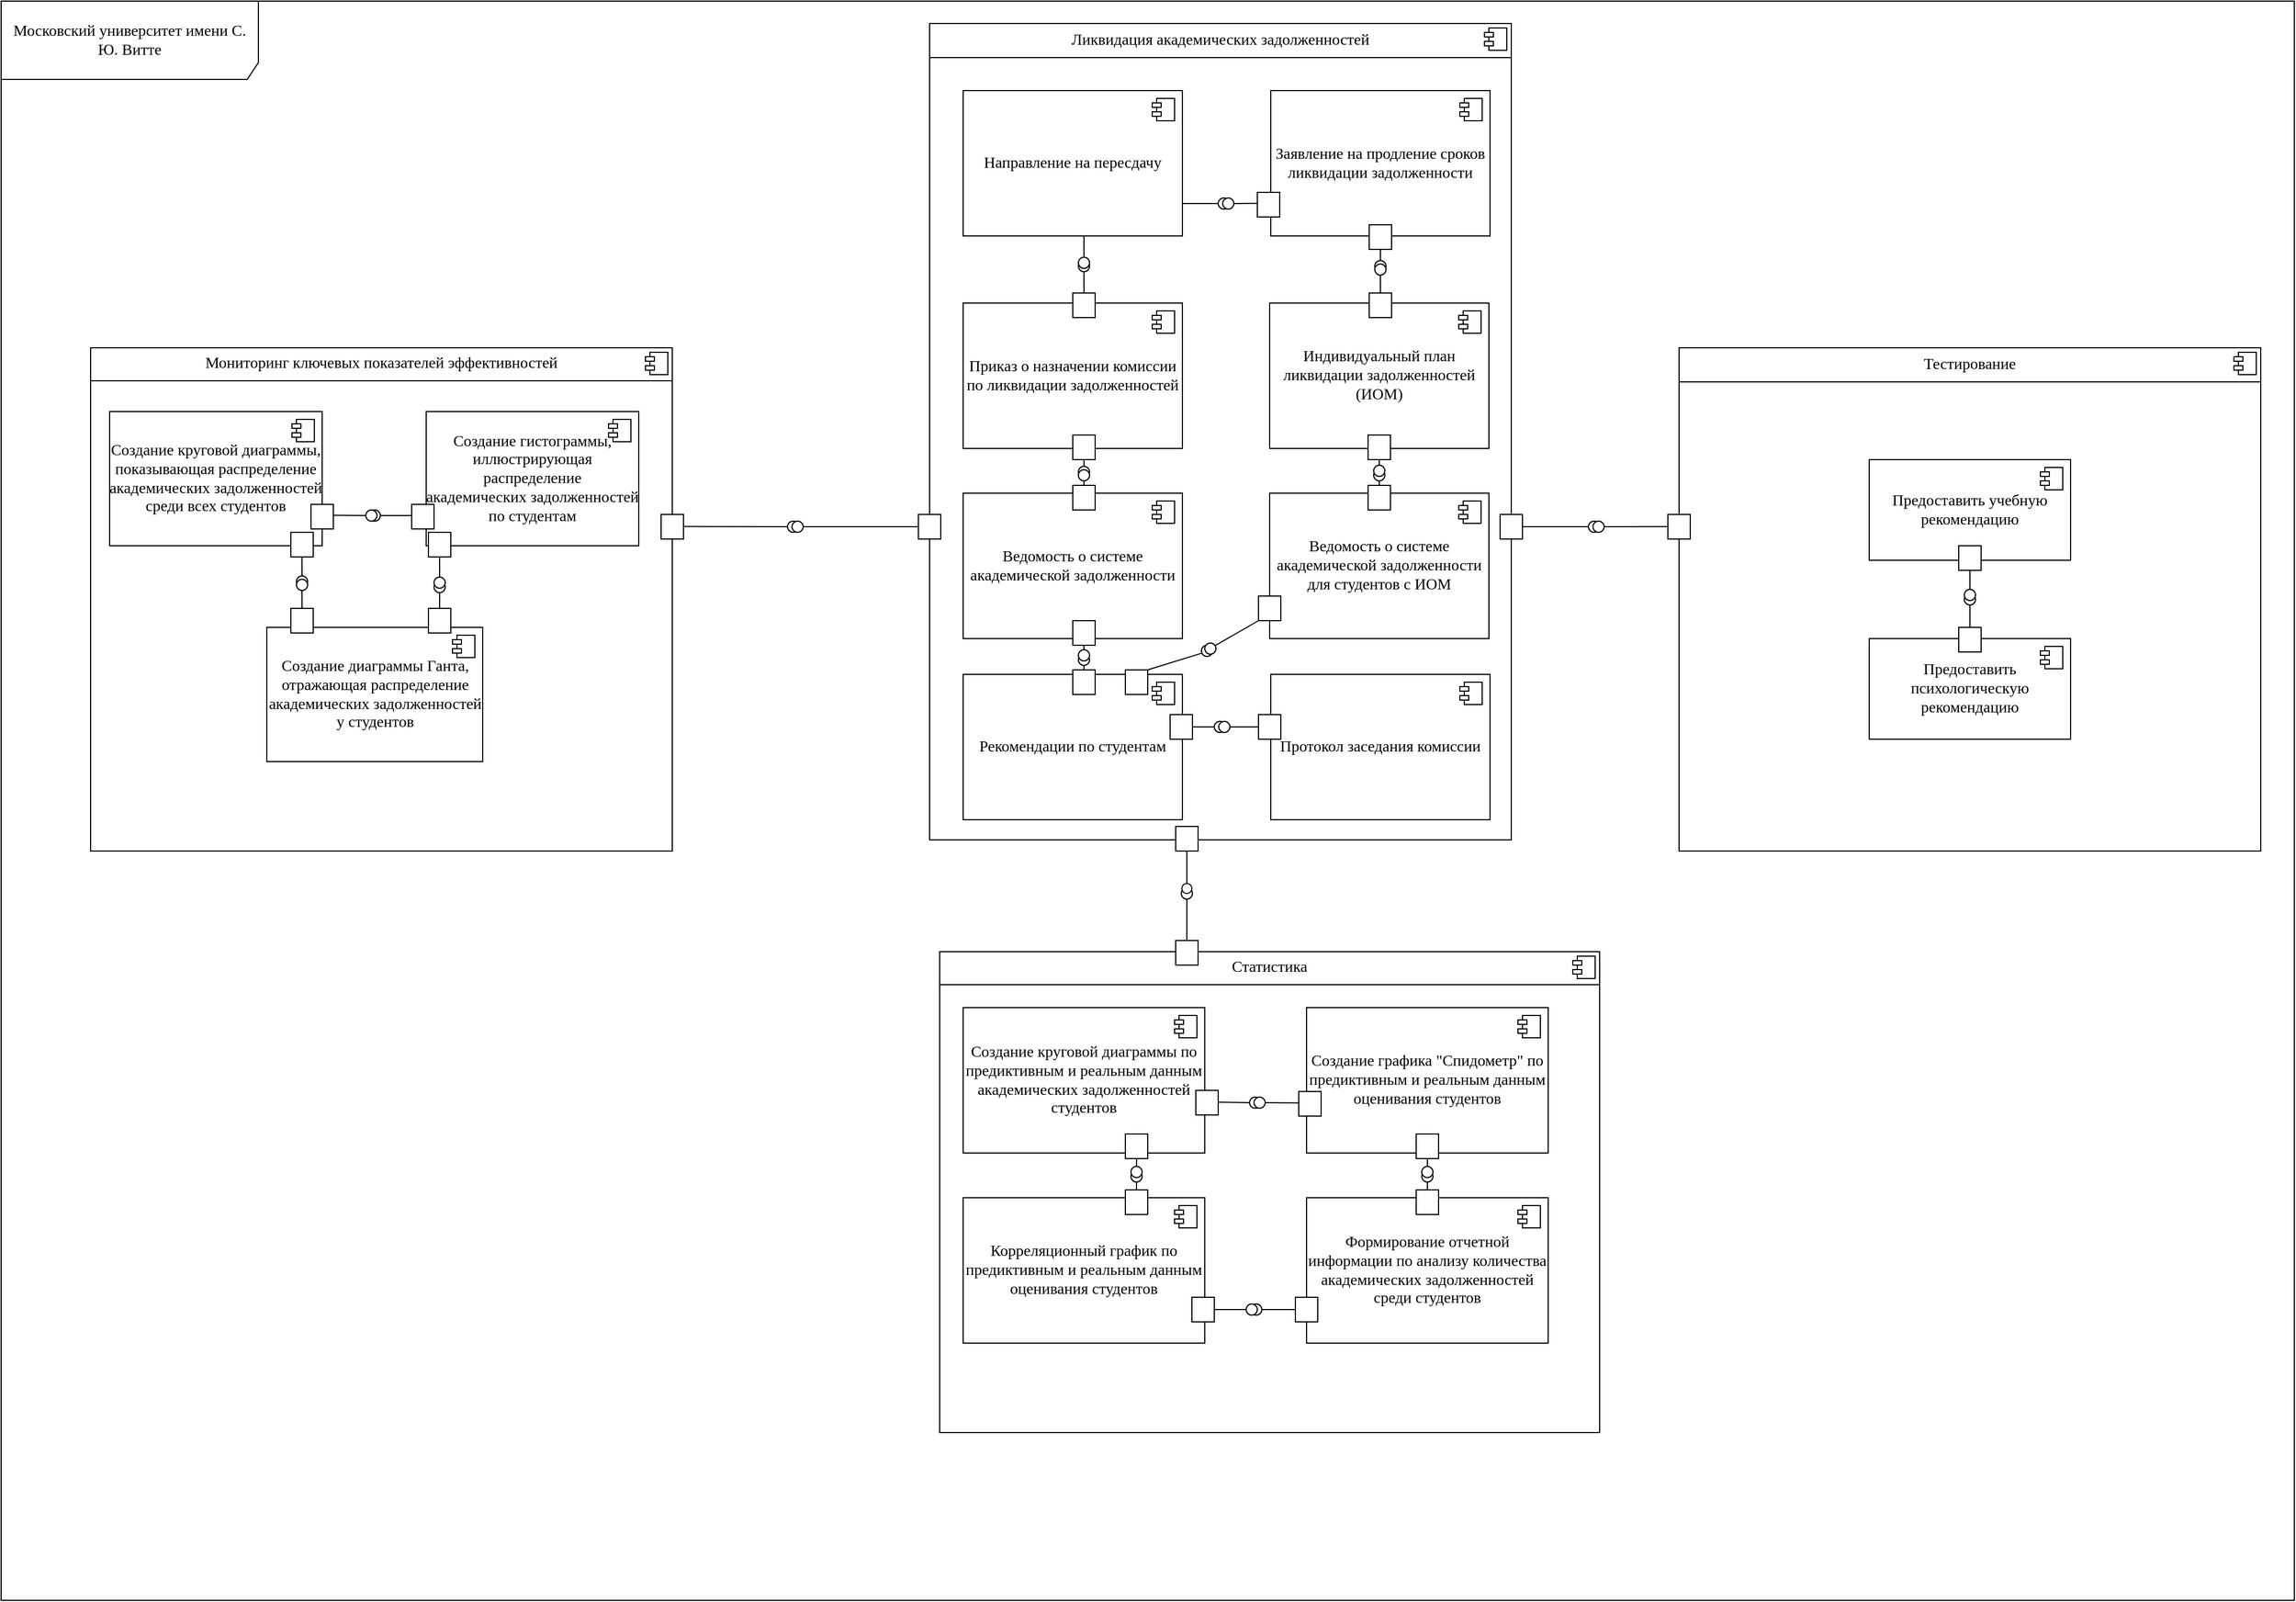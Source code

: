 <mxfile version="26.2.14">
  <diagram name="Страница — 1" id="tuDW8CyXOWbxXbq1CpbA">
    <mxGraphModel dx="1563" dy="1581" grid="1" gridSize="10" guides="1" tooltips="1" connect="1" arrows="1" fold="1" page="1" pageScale="1" pageWidth="827" pageHeight="1169" math="0" shadow="0">
      <root>
        <mxCell id="0" />
        <mxCell id="1" parent="0" />
        <mxCell id="GqfjoaPEXX9DiEDyRWb6-24" value="Московский университет имени С. Ю. Витте" style="shape=umlFrame;whiteSpace=wrap;html=1;pointerEvents=0;width=230;height=70;fontFamily=Times New Roman;fontSize=14;" parent="1" vertex="1">
          <mxGeometry x="-700" y="-350" width="2050" height="1430" as="geometry" />
        </mxCell>
        <mxCell id="eFST4AZn0hhs2lqFVO2i-1" value="&lt;p style=&quot;margin:0px;margin-top:6px;text-align:center;&quot;&gt;&lt;span style=&quot;font-family: &amp;quot;Times New Roman&amp;quot;; font-size: 14px;&quot;&gt;Мониторинг ключевых показателей эффективностей&lt;/span&gt;&lt;/p&gt;&lt;hr size=&quot;1&quot; style=&quot;border-style:solid;&quot;&gt;&lt;p style=&quot;margin:0px;margin-left:8px;&quot;&gt;&lt;br&gt;&lt;/p&gt;" style="align=left;overflow=fill;html=1;dropTarget=0;whiteSpace=wrap;" parent="1" vertex="1">
          <mxGeometry x="-620" y="-40" width="520" height="450" as="geometry" />
        </mxCell>
        <mxCell id="eFST4AZn0hhs2lqFVO2i-2" value="" style="shape=component;jettyWidth=8;jettyHeight=4;" parent="eFST4AZn0hhs2lqFVO2i-1" vertex="1">
          <mxGeometry x="1" width="20" height="20" relative="1" as="geometry">
            <mxPoint x="-24" y="4" as="offset" />
          </mxGeometry>
        </mxCell>
        <mxCell id="eFST4AZn0hhs2lqFVO2i-3" value="Создание круговой диаграммы, показывающая распределение академических&amp;nbsp;задолженностей среди всех студентов" style="html=1;dropTarget=0;whiteSpace=wrap;fontFamily=Times New Roman;fontSize=14;" parent="1" vertex="1">
          <mxGeometry x="-603" y="17" width="190" height="120" as="geometry" />
        </mxCell>
        <mxCell id="eFST4AZn0hhs2lqFVO2i-4" value="" style="shape=module;jettyWidth=8;jettyHeight=4;fontFamily=Times New Roman;fontSize=14;" parent="eFST4AZn0hhs2lqFVO2i-3" vertex="1">
          <mxGeometry x="1" width="20" height="20" relative="1" as="geometry">
            <mxPoint x="-27" y="7" as="offset" />
          </mxGeometry>
        </mxCell>
        <mxCell id="eFST4AZn0hhs2lqFVO2i-5" value="&lt;p style=&quot;margin:0px;margin-top:6px;text-align:center;&quot;&gt;&lt;span style=&quot;background-color: transparent;&quot;&gt;&lt;font face=&quot;Times New Roman&quot;&gt;&lt;span style=&quot;font-size: 14px;&quot;&gt;Статистика&lt;/span&gt;&lt;/font&gt;&lt;/span&gt;&lt;/p&gt;&lt;hr size=&quot;1&quot; style=&quot;border-style:solid;&quot;&gt;&lt;p style=&quot;margin:0px;margin-left:8px;&quot;&gt;&lt;br&gt;&lt;/p&gt;" style="align=left;overflow=fill;html=1;dropTarget=0;whiteSpace=wrap;" parent="1" vertex="1">
          <mxGeometry x="139" y="500" width="590" height="430" as="geometry" />
        </mxCell>
        <mxCell id="eFST4AZn0hhs2lqFVO2i-6" value="" style="shape=component;jettyWidth=8;jettyHeight=4;" parent="eFST4AZn0hhs2lqFVO2i-5" vertex="1">
          <mxGeometry x="1" width="20" height="20" relative="1" as="geometry">
            <mxPoint x="-24" y="4" as="offset" />
          </mxGeometry>
        </mxCell>
        <mxCell id="eFST4AZn0hhs2lqFVO2i-7" value="&lt;p style=&quot;margin:0px;margin-top:6px;text-align:center;&quot;&gt;&lt;span style=&quot;background-color: transparent; text-align: left; font-size: 14px;&quot;&gt;&lt;font face=&quot;Times New Roman&quot;&gt;Тестирование&lt;/font&gt;&lt;/span&gt;&lt;/p&gt;&lt;hr size=&quot;1&quot; style=&quot;border-style:solid;&quot;&gt;&lt;p style=&quot;margin:0px;margin-left:8px;&quot;&gt;&lt;br&gt;&lt;/p&gt;" style="align=left;overflow=fill;html=1;dropTarget=0;whiteSpace=wrap;" parent="1" vertex="1">
          <mxGeometry x="800" y="-40" width="520" height="450" as="geometry" />
        </mxCell>
        <mxCell id="eFST4AZn0hhs2lqFVO2i-8" value="" style="shape=component;jettyWidth=8;jettyHeight=4;" parent="eFST4AZn0hhs2lqFVO2i-7" vertex="1">
          <mxGeometry x="1" width="20" height="20" relative="1" as="geometry">
            <mxPoint x="-24" y="4" as="offset" />
          </mxGeometry>
        </mxCell>
        <mxCell id="eFST4AZn0hhs2lqFVO2i-9" value="Создание круговой диаграммы по предиктивным и реальным данным академических задолженностей студентов" style="html=1;dropTarget=0;whiteSpace=wrap;fontFamily=Times New Roman;fontSize=14;" parent="1" vertex="1">
          <mxGeometry x="160" y="550" width="216" height="130" as="geometry" />
        </mxCell>
        <mxCell id="eFST4AZn0hhs2lqFVO2i-10" value="" style="shape=module;jettyWidth=8;jettyHeight=4;fontFamily=Times New Roman;fontSize=14;" parent="eFST4AZn0hhs2lqFVO2i-9" vertex="1">
          <mxGeometry x="1" width="20" height="20" relative="1" as="geometry">
            <mxPoint x="-27" y="7" as="offset" />
          </mxGeometry>
        </mxCell>
        <mxCell id="eFST4AZn0hhs2lqFVO2i-11" value="Создание графика &quot;Спидометр&quot; по предиктивным и реальным данным оценивания студентов" style="html=1;dropTarget=0;whiteSpace=wrap;fontFamily=Times New Roman;fontSize=14;" parent="1" vertex="1">
          <mxGeometry x="467" y="550" width="216" height="130" as="geometry" />
        </mxCell>
        <mxCell id="eFST4AZn0hhs2lqFVO2i-12" value="" style="shape=module;jettyWidth=8;jettyHeight=4;fontFamily=Times New Roman;fontSize=14;" parent="eFST4AZn0hhs2lqFVO2i-11" vertex="1">
          <mxGeometry x="1" width="20" height="20" relative="1" as="geometry">
            <mxPoint x="-27" y="7" as="offset" />
          </mxGeometry>
        </mxCell>
        <mxCell id="eFST4AZn0hhs2lqFVO2i-13" value="Корреляционный график по предиктивным и реальным данным оценивания студентов" style="html=1;dropTarget=0;whiteSpace=wrap;fontFamily=Times New Roman;fontSize=14;" parent="1" vertex="1">
          <mxGeometry x="160" y="720" width="216" height="130" as="geometry" />
        </mxCell>
        <mxCell id="eFST4AZn0hhs2lqFVO2i-14" value="" style="shape=module;jettyWidth=8;jettyHeight=4;fontFamily=Times New Roman;fontSize=14;" parent="eFST4AZn0hhs2lqFVO2i-13" vertex="1">
          <mxGeometry x="1" width="20" height="20" relative="1" as="geometry">
            <mxPoint x="-27" y="7" as="offset" />
          </mxGeometry>
        </mxCell>
        <mxCell id="eFST4AZn0hhs2lqFVO2i-15" value="Формирование отчетной информации по анализу количества академических задолженностей среди студентов" style="html=1;dropTarget=0;whiteSpace=wrap;fontFamily=Times New Roman;fontSize=14;" parent="1" vertex="1">
          <mxGeometry x="467" y="720" width="216" height="130" as="geometry" />
        </mxCell>
        <mxCell id="eFST4AZn0hhs2lqFVO2i-16" value="" style="shape=module;jettyWidth=8;jettyHeight=4;fontFamily=Times New Roman;fontSize=14;" parent="eFST4AZn0hhs2lqFVO2i-15" vertex="1">
          <mxGeometry x="1" width="20" height="20" relative="1" as="geometry">
            <mxPoint x="-27" y="7" as="offset" />
          </mxGeometry>
        </mxCell>
        <mxCell id="eFST4AZn0hhs2lqFVO2i-25" value="" style="endArrow=none;html=1;rounded=0;entryX=0;entryY=0.5;entryDx=0;entryDy=0;exitX=1;exitY=0.5;exitDx=0;exitDy=0;" parent="1" source="3ke8UDndpjx4X5iE5hRl-86" target="qDimAyg0jFaIY0I--tQH-64" edge="1">
          <mxGeometry width="50" height="50" relative="1" as="geometry">
            <mxPoint x="263" y="860" as="sourcePoint" />
            <mxPoint x="291" y="881" as="targetPoint" />
          </mxGeometry>
        </mxCell>
        <mxCell id="eFST4AZn0hhs2lqFVO2i-24" value="" style="ellipse;whiteSpace=wrap;html=1;aspect=fixed;" parent="1" vertex="1">
          <mxGeometry x="417" y="815" width="10" height="10" as="geometry" />
        </mxCell>
        <mxCell id="eFST4AZn0hhs2lqFVO2i-29" value="" style="endArrow=none;html=1;rounded=0;entryX=0.717;entryY=0;entryDx=0;entryDy=0;exitX=0.5;exitY=1;exitDx=0;exitDy=0;entryPerimeter=0;" parent="1" source="eFST4AZn0hhs2lqFVO2i-30" target="eFST4AZn0hhs2lqFVO2i-13" edge="1">
          <mxGeometry width="50" height="50" relative="1" as="geometry">
            <mxPoint x="273" y="870" as="sourcePoint" />
            <mxPoint x="273" y="715" as="targetPoint" />
          </mxGeometry>
        </mxCell>
        <mxCell id="eFST4AZn0hhs2lqFVO2i-31" value="" style="endArrow=none;html=1;rounded=0;entryX=1;entryY=0.25;entryDx=0;entryDy=0;exitX=0.5;exitY=1;exitDx=0;exitDy=0;" parent="1" source="eFST4AZn0hhs2lqFVO2i-32" target="eFST4AZn0hhs2lqFVO2i-30" edge="1">
          <mxGeometry width="50" height="50" relative="1" as="geometry">
            <mxPoint x="340" y="690" as="sourcePoint" />
            <mxPoint x="273" y="715" as="targetPoint" />
          </mxGeometry>
        </mxCell>
        <mxCell id="eFST4AZn0hhs2lqFVO2i-30" value="" style="ellipse;whiteSpace=wrap;html=1;aspect=fixed;" parent="1" vertex="1">
          <mxGeometry x="310" y="696" width="10" height="10" as="geometry" />
        </mxCell>
        <mxCell id="eFST4AZn0hhs2lqFVO2i-33" value="" style="endArrow=none;html=1;rounded=0;entryX=0.5;entryY=0;entryDx=0;entryDy=0;exitX=0.718;exitY=1.002;exitDx=0;exitDy=0;exitPerimeter=0;" parent="1" source="eFST4AZn0hhs2lqFVO2i-9" target="eFST4AZn0hhs2lqFVO2i-32" edge="1">
          <mxGeometry width="50" height="50" relative="1" as="geometry">
            <mxPoint x="340" y="690" as="sourcePoint" />
            <mxPoint x="304" y="703" as="targetPoint" />
          </mxGeometry>
        </mxCell>
        <mxCell id="eFST4AZn0hhs2lqFVO2i-32" value="" style="ellipse;whiteSpace=wrap;html=1;aspect=fixed;" parent="1" vertex="1">
          <mxGeometry x="310" y="692" width="10" height="10" as="geometry" />
        </mxCell>
        <mxCell id="eFST4AZn0hhs2lqFVO2i-36" value="" style="endArrow=none;html=1;rounded=0;entryX=0;entryY=0.656;entryDx=0;entryDy=0;exitX=1;exitY=0.5;exitDx=0;exitDy=0;entryPerimeter=0;" parent="1" source="eFST4AZn0hhs2lqFVO2i-39" target="eFST4AZn0hhs2lqFVO2i-11" edge="1">
          <mxGeometry width="50" height="50" relative="1" as="geometry">
            <mxPoint x="350" y="700" as="sourcePoint" />
            <mxPoint x="460.0" y="660" as="targetPoint" />
          </mxGeometry>
        </mxCell>
        <mxCell id="eFST4AZn0hhs2lqFVO2i-38" value="" style="endArrow=none;html=1;rounded=0;entryX=0;entryY=0.5;entryDx=0;entryDy=0;exitX=1;exitY=0.649;exitDx=0;exitDy=0;exitPerimeter=0;" parent="1" source="eFST4AZn0hhs2lqFVO2i-9" target="eFST4AZn0hhs2lqFVO2i-37" edge="1">
          <mxGeometry width="50" height="50" relative="1" as="geometry">
            <mxPoint x="380.0" y="635" as="sourcePoint" />
            <mxPoint x="460" y="660" as="targetPoint" />
          </mxGeometry>
        </mxCell>
        <mxCell id="eFST4AZn0hhs2lqFVO2i-37" value="" style="ellipse;whiteSpace=wrap;html=1;aspect=fixed;" parent="1" vertex="1">
          <mxGeometry x="416" y="630" width="10" height="10" as="geometry" />
        </mxCell>
        <mxCell id="eFST4AZn0hhs2lqFVO2i-40" value="" style="endArrow=none;html=1;rounded=0;entryX=0;entryY=0.5;entryDx=0;entryDy=0;exitX=1;exitY=0.25;exitDx=0;exitDy=0;" parent="1" source="eFST4AZn0hhs2lqFVO2i-37" target="eFST4AZn0hhs2lqFVO2i-39" edge="1">
          <mxGeometry width="50" height="50" relative="1" as="geometry">
            <mxPoint x="413" y="643" as="sourcePoint" />
            <mxPoint x="460" y="660" as="targetPoint" />
          </mxGeometry>
        </mxCell>
        <mxCell id="eFST4AZn0hhs2lqFVO2i-39" value="" style="ellipse;whiteSpace=wrap;html=1;aspect=fixed;" parent="1" vertex="1">
          <mxGeometry x="420" y="630" width="10" height="10" as="geometry" />
        </mxCell>
        <mxCell id="eFST4AZn0hhs2lqFVO2i-43" value="" style="endArrow=none;html=1;rounded=0;entryX=0.5;entryY=0;entryDx=0;entryDy=0;exitX=0.5;exitY=1;exitDx=0;exitDy=0;" parent="1" source="eFST4AZn0hhs2lqFVO2i-44" target="eFST4AZn0hhs2lqFVO2i-15" edge="1">
          <mxGeometry width="50" height="50" relative="1" as="geometry">
            <mxPoint x="427" y="653" as="sourcePoint" />
            <mxPoint x="515" y="710" as="targetPoint" />
          </mxGeometry>
        </mxCell>
        <mxCell id="eFST4AZn0hhs2lqFVO2i-45" value="" style="endArrow=none;html=1;rounded=0;entryX=0.75;entryY=0;entryDx=0;entryDy=0;exitX=0.5;exitY=1;exitDx=0;exitDy=0;" parent="1" source="eFST4AZn0hhs2lqFVO2i-46" target="eFST4AZn0hhs2lqFVO2i-44" edge="1">
          <mxGeometry width="50" height="50" relative="1" as="geometry">
            <mxPoint x="580" y="690" as="sourcePoint" />
            <mxPoint x="515" y="710" as="targetPoint" />
          </mxGeometry>
        </mxCell>
        <mxCell id="eFST4AZn0hhs2lqFVO2i-44" value="" style="ellipse;whiteSpace=wrap;html=1;aspect=fixed;" parent="1" vertex="1">
          <mxGeometry x="570" y="696" width="10" height="10" as="geometry" />
        </mxCell>
        <mxCell id="eFST4AZn0hhs2lqFVO2i-47" value="" style="endArrow=none;html=1;rounded=0;entryX=0.5;entryY=0;entryDx=0;entryDy=0;exitX=0.5;exitY=1;exitDx=0;exitDy=0;" parent="1" source="eFST4AZn0hhs2lqFVO2i-11" target="eFST4AZn0hhs2lqFVO2i-46" edge="1">
          <mxGeometry width="50" height="50" relative="1" as="geometry">
            <mxPoint x="580" y="690" as="sourcePoint" />
            <mxPoint x="533" y="701" as="targetPoint" />
          </mxGeometry>
        </mxCell>
        <mxCell id="eFST4AZn0hhs2lqFVO2i-46" value="" style="ellipse;whiteSpace=wrap;html=1;aspect=fixed;" parent="1" vertex="1">
          <mxGeometry x="570" y="692" width="10" height="10" as="geometry" />
        </mxCell>
        <mxCell id="eFST4AZn0hhs2lqFVO2i-63" value="Предоставить учебную рекомендацию" style="html=1;dropTarget=0;whiteSpace=wrap;fontFamily=Times New Roman;fontSize=14;" parent="1" vertex="1">
          <mxGeometry x="970" y="60" width="180" height="90" as="geometry" />
        </mxCell>
        <mxCell id="eFST4AZn0hhs2lqFVO2i-64" value="" style="shape=module;jettyWidth=8;jettyHeight=4;fontFamily=Times New Roman;fontSize=14;" parent="eFST4AZn0hhs2lqFVO2i-63" vertex="1">
          <mxGeometry x="1" width="20" height="20" relative="1" as="geometry">
            <mxPoint x="-27" y="7" as="offset" />
          </mxGeometry>
        </mxCell>
        <mxCell id="eFST4AZn0hhs2lqFVO2i-65" value="Предоставить психологическую рекомендацию" style="html=1;dropTarget=0;whiteSpace=wrap;fontFamily=Times New Roman;fontSize=14;" parent="1" vertex="1">
          <mxGeometry x="970" y="220" width="180" height="90" as="geometry" />
        </mxCell>
        <mxCell id="eFST4AZn0hhs2lqFVO2i-66" value="" style="shape=module;jettyWidth=8;jettyHeight=4;fontFamily=Times New Roman;fontSize=14;" parent="eFST4AZn0hhs2lqFVO2i-65" vertex="1">
          <mxGeometry x="1" width="20" height="20" relative="1" as="geometry">
            <mxPoint x="-27" y="7" as="offset" />
          </mxGeometry>
        </mxCell>
        <mxCell id="eFST4AZn0hhs2lqFVO2i-75" value="" style="endArrow=none;html=1;rounded=0;exitX=0.5;exitY=0;exitDx=0;exitDy=0;entryX=0.5;entryY=1;entryDx=0;entryDy=0;" parent="1" source="eFST4AZn0hhs2lqFVO2i-78" target="eFST4AZn0hhs2lqFVO2i-63" edge="1">
          <mxGeometry width="50" height="50" relative="1" as="geometry">
            <mxPoint x="918" y="579" as="sourcePoint" />
            <mxPoint x="1060" y="160" as="targetPoint" />
          </mxGeometry>
        </mxCell>
        <mxCell id="eFST4AZn0hhs2lqFVO2i-77" value="" style="endArrow=none;html=1;rounded=0;exitX=0.5;exitY=0;exitDx=0;exitDy=0;entryX=0.5;entryY=1;entryDx=0;entryDy=0;" parent="1" source="eFST4AZn0hhs2lqFVO2i-65" target="eFST4AZn0hhs2lqFVO2i-76" edge="1">
          <mxGeometry width="50" height="50" relative="1" as="geometry">
            <mxPoint x="1060" y="210" as="sourcePoint" />
            <mxPoint x="1060" y="160" as="targetPoint" />
          </mxGeometry>
        </mxCell>
        <mxCell id="eFST4AZn0hhs2lqFVO2i-76" value="" style="ellipse;whiteSpace=wrap;html=1;aspect=fixed;" parent="1" vertex="1">
          <mxGeometry x="1055" y="180" width="10" height="10" as="geometry" />
        </mxCell>
        <mxCell id="eFST4AZn0hhs2lqFVO2i-79" value="" style="endArrow=none;html=1;rounded=0;exitX=0.5;exitY=0;exitDx=0;exitDy=0;entryX=0.5;entryY=1;entryDx=0;entryDy=0;" parent="1" source="eFST4AZn0hhs2lqFVO2i-76" target="eFST4AZn0hhs2lqFVO2i-78" edge="1">
          <mxGeometry width="50" height="50" relative="1" as="geometry">
            <mxPoint x="1060" y="180" as="sourcePoint" />
            <mxPoint x="1060" y="160" as="targetPoint" />
          </mxGeometry>
        </mxCell>
        <mxCell id="eFST4AZn0hhs2lqFVO2i-78" value="" style="ellipse;whiteSpace=wrap;html=1;aspect=fixed;" parent="1" vertex="1">
          <mxGeometry x="1055" y="176" width="10" height="10" as="geometry" />
        </mxCell>
        <mxCell id="eFST4AZn0hhs2lqFVO2i-88" value="Создание диаграммы Ганта, отражающая распределение академических&amp;nbsp;задолженностей у студентов" style="html=1;dropTarget=0;whiteSpace=wrap;fontFamily=Times New Roman;fontSize=14;" parent="1" vertex="1">
          <mxGeometry x="-462.5" y="210" width="193" height="120" as="geometry" />
        </mxCell>
        <mxCell id="eFST4AZn0hhs2lqFVO2i-89" value="" style="shape=module;jettyWidth=8;jettyHeight=4;fontFamily=Times New Roman;fontSize=14;" parent="eFST4AZn0hhs2lqFVO2i-88" vertex="1">
          <mxGeometry x="1" width="20" height="20" relative="1" as="geometry">
            <mxPoint x="-27" y="7" as="offset" />
          </mxGeometry>
        </mxCell>
        <mxCell id="eFST4AZn0hhs2lqFVO2i-90" value="Создание гистограммы, иллюстрирующая распределение академических&amp;nbsp;задолженностей по студентам" style="html=1;dropTarget=0;whiteSpace=wrap;fontFamily=Times New Roman;fontSize=14;" parent="1" vertex="1">
          <mxGeometry x="-320" y="17" width="190" height="120" as="geometry" />
        </mxCell>
        <mxCell id="eFST4AZn0hhs2lqFVO2i-91" value="" style="shape=module;jettyWidth=8;jettyHeight=4;fontFamily=Times New Roman;fontSize=14;" parent="eFST4AZn0hhs2lqFVO2i-90" vertex="1">
          <mxGeometry x="1" width="20" height="20" relative="1" as="geometry">
            <mxPoint x="-27" y="7" as="offset" />
          </mxGeometry>
        </mxCell>
        <mxCell id="eFST4AZn0hhs2lqFVO2i-100" value="" style="endArrow=none;html=1;rounded=0;exitX=0.5;exitY=0;exitDx=0;exitDy=0;entryX=0.063;entryY=1.003;entryDx=0;entryDy=0;entryPerimeter=0;" parent="1" source="eFST4AZn0hhs2lqFVO2i-105" target="eFST4AZn0hhs2lqFVO2i-90" edge="1">
          <mxGeometry width="50" height="50" relative="1" as="geometry">
            <mxPoint x="800" y="211" as="sourcePoint" />
            <mxPoint x="-293" y="140" as="targetPoint" />
          </mxGeometry>
        </mxCell>
        <mxCell id="eFST4AZn0hhs2lqFVO2i-101" value="" style="endArrow=none;html=1;rounded=0;entryX=0.905;entryY=1.003;entryDx=0;entryDy=0;entryPerimeter=0;" parent="1" source="eFST4AZn0hhs2lqFVO2i-116" target="eFST4AZn0hhs2lqFVO2i-3" edge="1">
          <mxGeometry width="50" height="50" relative="1" as="geometry">
            <mxPoint x="-190" y="315" as="sourcePoint" />
            <mxPoint x="-490.08" y="147" as="targetPoint" />
          </mxGeometry>
        </mxCell>
        <mxCell id="eFST4AZn0hhs2lqFVO2i-102" value="" style="endArrow=none;html=1;rounded=0;entryX=-0.009;entryY=0.456;entryDx=0;entryDy=0;exitX=1;exitY=0.5;exitDx=0;exitDy=0;entryPerimeter=0;" parent="1" source="eFST4AZn0hhs2lqFVO2i-114" target="3ke8UDndpjx4X5iE5hRl-100" edge="1">
          <mxGeometry width="50" height="50" relative="1" as="geometry">
            <mxPoint x="-259" y="210" as="sourcePoint" />
            <mxPoint x="-314" y="85" as="targetPoint" />
          </mxGeometry>
        </mxCell>
        <mxCell id="eFST4AZn0hhs2lqFVO2i-104" value="" style="endArrow=none;html=1;rounded=0;entryX=0.5;entryY=1;entryDx=0;entryDy=0;exitX=0.5;exitY=0;exitDx=0;exitDy=0;" parent="1" source="3ke8UDndpjx4X5iE5hRl-94" target="eFST4AZn0hhs2lqFVO2i-103" edge="1">
          <mxGeometry width="50" height="50" relative="1" as="geometry">
            <mxPoint x="-280.0" y="305" as="sourcePoint" />
            <mxPoint x="-55" y="255" as="targetPoint" />
          </mxGeometry>
        </mxCell>
        <mxCell id="eFST4AZn0hhs2lqFVO2i-103" value="" style="ellipse;whiteSpace=wrap;html=1;aspect=fixed;" parent="1" vertex="1">
          <mxGeometry x="-313" y="169" width="10" height="10" as="geometry" />
        </mxCell>
        <mxCell id="eFST4AZn0hhs2lqFVO2i-106" value="" style="endArrow=none;html=1;rounded=0;entryX=0.057;entryY=0.717;entryDx=0;entryDy=0;exitX=0.735;exitY=0.08;exitDx=0;exitDy=0;exitPerimeter=0;entryPerimeter=0;" parent="1" source="eFST4AZn0hhs2lqFVO2i-103" target="eFST4AZn0hhs2lqFVO2i-105" edge="1">
          <mxGeometry width="50" height="50" relative="1" as="geometry">
            <mxPoint x="-131" y="287" as="sourcePoint" />
            <mxPoint x="-55" y="255" as="targetPoint" />
          </mxGeometry>
        </mxCell>
        <mxCell id="eFST4AZn0hhs2lqFVO2i-105" value="" style="ellipse;whiteSpace=wrap;html=1;aspect=fixed;" parent="1" vertex="1">
          <mxGeometry x="-313" y="165" width="10" height="10" as="geometry" />
        </mxCell>
        <mxCell id="eFST4AZn0hhs2lqFVO2i-113" value="" style="endArrow=none;html=1;rounded=0;entryX=0;entryY=0.5;entryDx=0;entryDy=0;entryPerimeter=0;exitX=1;exitY=0.5;exitDx=0;exitDy=0;" parent="1" source="eFST4AZn0hhs2lqFVO2i-114" target="eFST4AZn0hhs2lqFVO2i-112" edge="1">
          <mxGeometry width="50" height="50" relative="1" as="geometry">
            <mxPoint x="-200" y="115" as="sourcePoint" />
            <mxPoint x="-150" y="150" as="targetPoint" />
          </mxGeometry>
        </mxCell>
        <mxCell id="eFST4AZn0hhs2lqFVO2i-115" value="" style="endArrow=none;html=1;rounded=0;entryX=0;entryY=0.5;entryDx=0;entryDy=0;entryPerimeter=0;exitX=1;exitY=0.5;exitDx=0;exitDy=0;" parent="1" source="eFST4AZn0hhs2lqFVO2i-112" target="eFST4AZn0hhs2lqFVO2i-114" edge="1">
          <mxGeometry width="50" height="50" relative="1" as="geometry">
            <mxPoint x="-170" y="130" as="sourcePoint" />
            <mxPoint x="-150" y="150" as="targetPoint" />
          </mxGeometry>
        </mxCell>
        <mxCell id="eFST4AZn0hhs2lqFVO2i-117" value="" style="endArrow=none;html=1;rounded=0;entryX=0.7;entryY=0.9;entryDx=0;entryDy=0;entryPerimeter=0;" parent="1" source="eFST4AZn0hhs2lqFVO2i-118" target="eFST4AZn0hhs2lqFVO2i-116" edge="1">
          <mxGeometry width="50" height="50" relative="1" as="geometry">
            <mxPoint x="-269" y="200" as="sourcePoint" />
            <mxPoint x="-306" y="158" as="targetPoint" />
          </mxGeometry>
        </mxCell>
        <mxCell id="eFST4AZn0hhs2lqFVO2i-116" value="" style="ellipse;whiteSpace=wrap;html=1;aspect=fixed;" parent="1" vertex="1">
          <mxGeometry x="-436" y="164" width="10" height="10" as="geometry" />
        </mxCell>
        <mxCell id="eFST4AZn0hhs2lqFVO2i-119" value="" style="endArrow=none;html=1;rounded=0;entryX=0.5;entryY=1;entryDx=0;entryDy=0;exitX=0.5;exitY=0;exitDx=0;exitDy=0;" parent="1" source="3ke8UDndpjx4X5iE5hRl-97" target="eFST4AZn0hhs2lqFVO2i-118" edge="1">
          <mxGeometry width="50" height="50" relative="1" as="geometry">
            <mxPoint x="-431" y="209" as="sourcePoint" />
            <mxPoint x="-293" y="179" as="targetPoint" />
          </mxGeometry>
        </mxCell>
        <mxCell id="eFST4AZn0hhs2lqFVO2i-118" value="" style="ellipse;whiteSpace=wrap;html=1;aspect=fixed;" parent="1" vertex="1">
          <mxGeometry x="-436" y="167" width="10" height="10" as="geometry" />
        </mxCell>
        <mxCell id="mNeHW8iMTvMaGaCUjGPF-1" value="&lt;p style=&quot;text-align: center; margin: 6px 0px 0px;&quot;&gt;&lt;span style=&quot;background-color: transparent; text-align: left; font-size: 14px;&quot;&gt;&lt;font face=&quot;Times New Roman&quot;&gt;Ликвидация академических задолженностей&lt;/font&gt;&lt;/span&gt;&lt;/p&gt;&lt;hr size=&quot;1&quot; style=&quot;border-style:solid;&quot;&gt;&lt;p style=&quot;margin:0px;margin-left:8px;&quot;&gt;&lt;br&gt;&lt;/p&gt;" style="align=left;overflow=fill;html=1;dropTarget=0;whiteSpace=wrap;" parent="1" vertex="1">
          <mxGeometry x="130" y="-330" width="520" height="730" as="geometry" />
        </mxCell>
        <mxCell id="mNeHW8iMTvMaGaCUjGPF-2" value="" style="shape=component;jettyWidth=8;jettyHeight=4;" parent="mNeHW8iMTvMaGaCUjGPF-1" vertex="1">
          <mxGeometry x="1" width="20" height="20" relative="1" as="geometry">
            <mxPoint x="-24" y="4" as="offset" />
          </mxGeometry>
        </mxCell>
        <mxCell id="mNeHW8iMTvMaGaCUjGPF-4" value="" style="endArrow=none;html=1;rounded=0;entryX=0;entryY=0.5;entryDx=0;entryDy=0;entryPerimeter=0;exitX=1;exitY=0.5;exitDx=0;exitDy=0;" parent="1" source="eFST4AZn0hhs2lqFVO2i-112" target="eFST4AZn0hhs2lqFVO2i-114" edge="1">
          <mxGeometry width="50" height="50" relative="1" as="geometry">
            <mxPoint x="-403" y="105" as="sourcePoint" />
            <mxPoint x="-180" y="130" as="targetPoint" />
          </mxGeometry>
        </mxCell>
        <mxCell id="eFST4AZn0hhs2lqFVO2i-114" value="" style="ellipse;whiteSpace=wrap;html=1;aspect=fixed;" parent="1" vertex="1">
          <mxGeometry x="-371" y="105" width="10" height="10" as="geometry" />
        </mxCell>
        <mxCell id="mNeHW8iMTvMaGaCUjGPF-5" value="" style="endArrow=none;html=1;rounded=0;entryX=0;entryY=0.5;entryDx=0;entryDy=0;entryPerimeter=0;exitX=0.974;exitY=0.441;exitDx=0;exitDy=0;exitPerimeter=0;" parent="1" source="3ke8UDndpjx4X5iE5hRl-99" target="eFST4AZn0hhs2lqFVO2i-112" edge="1">
          <mxGeometry width="50" height="50" relative="1" as="geometry">
            <mxPoint x="-403" y="105" as="sourcePoint" />
            <mxPoint x="-270" y="122" as="targetPoint" />
          </mxGeometry>
        </mxCell>
        <mxCell id="eFST4AZn0hhs2lqFVO2i-112" value="" style="ellipse;whiteSpace=wrap;html=1;aspect=fixed;" parent="1" vertex="1">
          <mxGeometry x="-374" y="105" width="10" height="10" as="geometry" />
        </mxCell>
        <mxCell id="mNeHW8iMTvMaGaCUjGPF-20" value="&lt;span style=&quot;text-align: start; caret-color: rgb(51, 144, 236); white-space-collapse: preserve; background-color: rgb(255, 255, 255);&quot;&gt;Заявление на продление сроков ликвидации задолженности&lt;/span&gt;" style="html=1;dropTarget=0;whiteSpace=wrap;fontFamily=Times New Roman;fontSize=14;" parent="1" vertex="1">
          <mxGeometry x="435" y="-270" width="196" height="130" as="geometry" />
        </mxCell>
        <mxCell id="mNeHW8iMTvMaGaCUjGPF-21" value="" style="shape=module;jettyWidth=8;jettyHeight=4;fontFamily=Times New Roman;fontSize=14;" parent="mNeHW8iMTvMaGaCUjGPF-20" vertex="1">
          <mxGeometry x="1" width="20" height="20" relative="1" as="geometry">
            <mxPoint x="-27" y="7" as="offset" />
          </mxGeometry>
        </mxCell>
        <mxCell id="mNeHW8iMTvMaGaCUjGPF-22" value="Направление на пересдачу" style="html=1;dropTarget=0;whiteSpace=wrap;fontFamily=Times New Roman;fontSize=14;" parent="1" vertex="1">
          <mxGeometry x="160" y="-270" width="196" height="130" as="geometry" />
        </mxCell>
        <mxCell id="mNeHW8iMTvMaGaCUjGPF-23" value="" style="shape=module;jettyWidth=8;jettyHeight=4;fontFamily=Times New Roman;fontSize=14;" parent="mNeHW8iMTvMaGaCUjGPF-22" vertex="1">
          <mxGeometry x="1" width="20" height="20" relative="1" as="geometry">
            <mxPoint x="-27" y="7" as="offset" />
          </mxGeometry>
        </mxCell>
        <mxCell id="mNeHW8iMTvMaGaCUjGPF-24" value="&lt;span style=&quot;text-align: start; caret-color: rgb(51, 144, 236); white-space-collapse: preserve; background-color: rgb(255, 255, 255);&quot;&gt;Приказ о назначении комиссии по ликвидации задолженностей&lt;/span&gt;" style="html=1;dropTarget=0;whiteSpace=wrap;fontFamily=Times New Roman;fontSize=14;" parent="1" vertex="1">
          <mxGeometry x="160" y="-80" width="196" height="130" as="geometry" />
        </mxCell>
        <mxCell id="mNeHW8iMTvMaGaCUjGPF-25" value="" style="shape=module;jettyWidth=8;jettyHeight=4;fontFamily=Times New Roman;fontSize=14;" parent="mNeHW8iMTvMaGaCUjGPF-24" vertex="1">
          <mxGeometry x="1" width="20" height="20" relative="1" as="geometry">
            <mxPoint x="-27" y="7" as="offset" />
          </mxGeometry>
        </mxCell>
        <mxCell id="mNeHW8iMTvMaGaCUjGPF-26" value="&lt;span style=&quot;text-align: start; caret-color: rgb(51, 144, 236); white-space-collapse: preserve; background-color: rgb(255, 255, 255);&quot;&gt;Ведомость о системе академической задолженности для студентов с ИОМ&lt;/span&gt;" style="html=1;dropTarget=0;whiteSpace=wrap;fontFamily=Times New Roman;fontSize=14;" parent="1" vertex="1">
          <mxGeometry x="434" y="90" width="196" height="130" as="geometry" />
        </mxCell>
        <mxCell id="mNeHW8iMTvMaGaCUjGPF-27" value="" style="shape=module;jettyWidth=8;jettyHeight=4;fontFamily=Times New Roman;fontSize=14;" parent="mNeHW8iMTvMaGaCUjGPF-26" vertex="1">
          <mxGeometry x="1" width="20" height="20" relative="1" as="geometry">
            <mxPoint x="-27" y="7" as="offset" />
          </mxGeometry>
        </mxCell>
        <mxCell id="mNeHW8iMTvMaGaCUjGPF-28" value="&lt;span style=&quot;text-align: start; caret-color: rgb(51, 144, 236); white-space-collapse: preserve; background-color: rgb(255, 255, 255);&quot;&gt;Индивидуальный план ликвидации задолженностей (ИОМ)&lt;/span&gt;" style="html=1;dropTarget=0;whiteSpace=wrap;fontFamily=Times New Roman;fontSize=14;" parent="1" vertex="1">
          <mxGeometry x="434" y="-80" width="196" height="130" as="geometry" />
        </mxCell>
        <mxCell id="mNeHW8iMTvMaGaCUjGPF-29" value="" style="shape=module;jettyWidth=8;jettyHeight=4;fontFamily=Times New Roman;fontSize=14;" parent="mNeHW8iMTvMaGaCUjGPF-28" vertex="1">
          <mxGeometry x="1" width="20" height="20" relative="1" as="geometry">
            <mxPoint x="-27" y="7" as="offset" />
          </mxGeometry>
        </mxCell>
        <mxCell id="mNeHW8iMTvMaGaCUjGPF-30" value="&lt;span style=&quot;text-align: start; caret-color: rgb(51, 144, 236); white-space-collapse: preserve; background-color: rgb(255, 255, 255);&quot;&gt;Протокол заседания комиссии&lt;/span&gt;" style="html=1;dropTarget=0;whiteSpace=wrap;fontFamily=Times New Roman;fontSize=14;" parent="1" vertex="1">
          <mxGeometry x="435" y="252" width="196" height="130" as="geometry" />
        </mxCell>
        <mxCell id="mNeHW8iMTvMaGaCUjGPF-31" value="" style="shape=module;jettyWidth=8;jettyHeight=4;fontFamily=Times New Roman;fontSize=14;" parent="mNeHW8iMTvMaGaCUjGPF-30" vertex="1">
          <mxGeometry x="1" width="20" height="20" relative="1" as="geometry">
            <mxPoint x="-27" y="7" as="offset" />
          </mxGeometry>
        </mxCell>
        <mxCell id="3ke8UDndpjx4X5iE5hRl-6" value="" style="ellipse;whiteSpace=wrap;html=1;align=center;aspect=fixed;fillColor=none;strokeColor=none;resizable=0;perimeter=centerPerimeter;rotatable=0;allowArrows=0;points=[];outlineConnect=1;" parent="1" vertex="1">
          <mxGeometry x="435" y="420" width="10" height="10" as="geometry" />
        </mxCell>
        <mxCell id="3ke8UDndpjx4X5iE5hRl-35" value="" style="ellipse;whiteSpace=wrap;html=1;align=center;aspect=fixed;fillColor=none;strokeColor=none;resizable=0;perimeter=centerPerimeter;rotatable=0;allowArrows=0;points=[];outlineConnect=1;" parent="1" vertex="1">
          <mxGeometry x="396" y="172" width="10" height="10" as="geometry" />
        </mxCell>
        <mxCell id="3ke8UDndpjx4X5iE5hRl-43" value="" style="endArrow=none;html=1;rounded=0;exitX=0;exitY=0.5;exitDx=0;exitDy=0;" parent="1" target="3ke8UDndpjx4X5iE5hRl-73" edge="1">
          <mxGeometry width="50" height="50" relative="1" as="geometry">
            <mxPoint x="719.0" y="120" as="sourcePoint" />
            <mxPoint x="650.52" y="120.6" as="targetPoint" />
          </mxGeometry>
        </mxCell>
        <mxCell id="3ke8UDndpjx4X5iE5hRl-45" value="" style="endArrow=none;html=1;rounded=0;exitX=-0.003;exitY=0.33;exitDx=0;exitDy=0;entryX=1.003;entryY=0.619;entryDx=0;entryDy=0;entryPerimeter=0;exitPerimeter=0;" parent="1" source="3ke8UDndpjx4X5iE5hRl-46" target="3ke8UDndpjx4X5iE5hRl-44" edge="1">
          <mxGeometry width="50" height="50" relative="1" as="geometry">
            <mxPoint x="798" y="109" as="sourcePoint" />
            <mxPoint x="652" y="106" as="targetPoint" />
          </mxGeometry>
        </mxCell>
        <mxCell id="3ke8UDndpjx4X5iE5hRl-44" value="" style="ellipse;whiteSpace=wrap;html=1;aspect=fixed;" parent="1" vertex="1">
          <mxGeometry x="719" y="115" width="10" height="10" as="geometry" />
        </mxCell>
        <mxCell id="3ke8UDndpjx4X5iE5hRl-47" value="" style="endArrow=none;html=1;rounded=0;entryX=1;entryY=0.5;entryDx=0;entryDy=0;exitX=0;exitY=0.353;exitDx=0;exitDy=0;exitPerimeter=0;" parent="1" edge="1">
          <mxGeometry width="50" height="50" relative="1" as="geometry">
            <mxPoint x="800" y="119.85" as="sourcePoint" />
            <mxPoint x="733.0" y="120" as="targetPoint" />
          </mxGeometry>
        </mxCell>
        <mxCell id="3ke8UDndpjx4X5iE5hRl-46" value="" style="ellipse;whiteSpace=wrap;html=1;aspect=fixed;" parent="1" vertex="1">
          <mxGeometry x="723" y="115" width="10" height="10" as="geometry" />
        </mxCell>
        <mxCell id="3ke8UDndpjx4X5iE5hRl-71" value="" style="rounded=0;whiteSpace=wrap;html=1;" parent="1" vertex="1">
          <mxGeometry x="522" y="38" width="20" height="22" as="geometry" />
        </mxCell>
        <mxCell id="3ke8UDndpjx4X5iE5hRl-72" value="" style="rounded=0;whiteSpace=wrap;html=1;" parent="1" vertex="1">
          <mxGeometry x="522" y="83" width="20" height="22" as="geometry" />
        </mxCell>
        <mxCell id="3ke8UDndpjx4X5iE5hRl-73" value="" style="rounded=0;whiteSpace=wrap;html=1;" parent="1" vertex="1">
          <mxGeometry x="640" y="109" width="20" height="22" as="geometry" />
        </mxCell>
        <mxCell id="3ke8UDndpjx4X5iE5hRl-75" value="" style="rounded=0;whiteSpace=wrap;html=1;" parent="1" vertex="1">
          <mxGeometry x="790" y="109" width="20" height="22" as="geometry" />
        </mxCell>
        <mxCell id="3ke8UDndpjx4X5iE5hRl-76" value="" style="rounded=0;whiteSpace=wrap;html=1;" parent="1" vertex="1">
          <mxGeometry x="1050" y="137" width="20" height="22" as="geometry" />
        </mxCell>
        <mxCell id="3ke8UDndpjx4X5iE5hRl-77" value="" style="rounded=0;whiteSpace=wrap;html=1;" parent="1" vertex="1">
          <mxGeometry x="1050" y="210" width="20" height="22" as="geometry" />
        </mxCell>
        <mxCell id="3ke8UDndpjx4X5iE5hRl-80" value="" style="rounded=0;whiteSpace=wrap;html=1;" parent="1" vertex="1">
          <mxGeometry x="368" y="624" width="20" height="22" as="geometry" />
        </mxCell>
        <mxCell id="3ke8UDndpjx4X5iE5hRl-81" value="" style="rounded=0;whiteSpace=wrap;html=1;" parent="1" vertex="1">
          <mxGeometry x="460" y="625" width="20" height="22" as="geometry" />
        </mxCell>
        <mxCell id="3ke8UDndpjx4X5iE5hRl-82" value="" style="rounded=0;whiteSpace=wrap;html=1;" parent="1" vertex="1">
          <mxGeometry x="565" y="663" width="20" height="22" as="geometry" />
        </mxCell>
        <mxCell id="3ke8UDndpjx4X5iE5hRl-83" value="" style="rounded=0;whiteSpace=wrap;html=1;" parent="1" vertex="1">
          <mxGeometry x="565" y="713" width="20" height="22" as="geometry" />
        </mxCell>
        <mxCell id="3ke8UDndpjx4X5iE5hRl-86" value="" style="rounded=0;whiteSpace=wrap;html=1;" parent="1" vertex="1">
          <mxGeometry x="364.5" y="809" width="20" height="22" as="geometry" />
        </mxCell>
        <mxCell id="3ke8UDndpjx4X5iE5hRl-88" value="" style="rounded=0;whiteSpace=wrap;html=1;" parent="1" vertex="1">
          <mxGeometry x="305" y="713" width="20" height="22" as="geometry" />
        </mxCell>
        <mxCell id="3ke8UDndpjx4X5iE5hRl-89" value="" style="rounded=0;whiteSpace=wrap;html=1;" parent="1" vertex="1">
          <mxGeometry x="305" y="663" width="20" height="22" as="geometry" />
        </mxCell>
        <mxCell id="3ke8UDndpjx4X5iE5hRl-93" value="" style="rounded=0;whiteSpace=wrap;html=1;" parent="1" vertex="1">
          <mxGeometry x="-318" y="125" width="20" height="22" as="geometry" />
        </mxCell>
        <mxCell id="3ke8UDndpjx4X5iE5hRl-94" value="" style="rounded=0;whiteSpace=wrap;html=1;" parent="1" vertex="1">
          <mxGeometry x="-318" y="193" width="20" height="22" as="geometry" />
        </mxCell>
        <mxCell id="3ke8UDndpjx4X5iE5hRl-97" value="" style="rounded=0;whiteSpace=wrap;html=1;" parent="1" vertex="1">
          <mxGeometry x="-441" y="193" width="20" height="22" as="geometry" />
        </mxCell>
        <mxCell id="3ke8UDndpjx4X5iE5hRl-98" value="" style="rounded=0;whiteSpace=wrap;html=1;" parent="1" vertex="1">
          <mxGeometry x="-441" y="125" width="20" height="22" as="geometry" />
        </mxCell>
        <mxCell id="3ke8UDndpjx4X5iE5hRl-99" value="" style="rounded=0;whiteSpace=wrap;html=1;" parent="1" vertex="1">
          <mxGeometry x="-423" y="100" width="20" height="22" as="geometry" />
        </mxCell>
        <mxCell id="3ke8UDndpjx4X5iE5hRl-100" value="" style="rounded=0;whiteSpace=wrap;html=1;" parent="1" vertex="1">
          <mxGeometry x="-333" y="100" width="20" height="22" as="geometry" />
        </mxCell>
        <mxCell id="qDimAyg0jFaIY0I--tQH-1" value="" style="endArrow=none;html=1;rounded=0;entryX=0.5;entryY=1;entryDx=0;entryDy=0;exitX=0.5;exitY=0;exitDx=0;exitDy=0;" parent="1" source="qDimAyg0jFaIY0I--tQH-2" target="qDimAyg0jFaIY0I--tQH-6" edge="1">
          <mxGeometry width="50" height="50" relative="1" as="geometry">
            <mxPoint x="560.5" y="412" as="sourcePoint" />
            <mxPoint x="560.56" y="350" as="targetPoint" />
          </mxGeometry>
        </mxCell>
        <mxCell id="qDimAyg0jFaIY0I--tQH-3" value="" style="endArrow=none;html=1;rounded=0;exitX=0.511;exitY=0.001;exitDx=0;exitDy=0;entryX=0.594;entryY=1;entryDx=0;entryDy=0;entryPerimeter=0;exitPerimeter=0;" parent="1" source="qDimAyg0jFaIY0I--tQH-4" target="qDimAyg0jFaIY0I--tQH-2" edge="1">
          <mxGeometry width="50" height="50" relative="1" as="geometry">
            <mxPoint x="440" y="497" as="sourcePoint" />
            <mxPoint x="439" y="350" as="targetPoint" />
          </mxGeometry>
        </mxCell>
        <mxCell id="qDimAyg0jFaIY0I--tQH-5" value="" style="endArrow=none;html=1;rounded=0;exitX=0.5;exitY=0;exitDx=0;exitDy=0;entryX=0.5;entryY=1;entryDx=0;entryDy=0;" parent="1" source="qDimAyg0jFaIY0I--tQH-7" target="qDimAyg0jFaIY0I--tQH-4" edge="1">
          <mxGeometry width="50" height="50" relative="1" as="geometry">
            <mxPoint x="440" y="501" as="sourcePoint" />
            <mxPoint x="440" y="420" as="targetPoint" />
          </mxGeometry>
        </mxCell>
        <mxCell id="qDimAyg0jFaIY0I--tQH-4" value="" style="ellipse;whiteSpace=wrap;html=1;aspect=fixed;" parent="1" vertex="1">
          <mxGeometry x="355" y="443" width="10" height="10" as="geometry" />
        </mxCell>
        <mxCell id="qDimAyg0jFaIY0I--tQH-6" value="" style="rounded=0;whiteSpace=wrap;html=1;" parent="1" vertex="1">
          <mxGeometry x="350" y="388" width="20" height="22" as="geometry" />
        </mxCell>
        <mxCell id="qDimAyg0jFaIY0I--tQH-7" value="" style="rounded=0;whiteSpace=wrap;html=1;" parent="1" vertex="1">
          <mxGeometry x="350" y="490" width="20" height="22" as="geometry" />
        </mxCell>
        <mxCell id="qDimAyg0jFaIY0I--tQH-2" value="" style="ellipse;whiteSpace=wrap;html=1;aspect=fixed;" parent="1" vertex="1">
          <mxGeometry x="355.5" y="439" width="9" height="9" as="geometry" />
        </mxCell>
        <mxCell id="qDimAyg0jFaIY0I--tQH-13" value="" style="endArrow=none;html=1;rounded=0;exitX=1;exitY=0.5;exitDx=0;exitDy=0;entryX=0;entryY=0.5;entryDx=0;entryDy=0;" parent="1" source="qDimAyg0jFaIY0I--tQH-20" target="qDimAyg0jFaIY0I--tQH-17" edge="1">
          <mxGeometry width="50" height="50" relative="1" as="geometry">
            <mxPoint x="-298" y="175" as="sourcePoint" />
            <mxPoint x="-298" y="147" as="targetPoint" />
          </mxGeometry>
        </mxCell>
        <mxCell id="qDimAyg0jFaIY0I--tQH-14" value="" style="ellipse;whiteSpace=wrap;html=1;aspect=fixed;" parent="1" vertex="1">
          <mxGeometry x="3" y="115" width="10" height="10" as="geometry" />
        </mxCell>
        <mxCell id="qDimAyg0jFaIY0I--tQH-17" value="" style="rounded=0;whiteSpace=wrap;html=1;" parent="1" vertex="1">
          <mxGeometry x="120" y="109" width="20" height="22" as="geometry" />
        </mxCell>
        <mxCell id="qDimAyg0jFaIY0I--tQH-21" value="" style="endArrow=none;html=1;rounded=0;exitX=1;exitY=0.355;exitDx=0;exitDy=0;exitPerimeter=0;entryX=0;entryY=0.5;entryDx=0;entryDy=0;" parent="1" source="eFST4AZn0hhs2lqFVO2i-1" target="qDimAyg0jFaIY0I--tQH-14" edge="1">
          <mxGeometry width="50" height="50" relative="1" as="geometry">
            <mxPoint x="-100" y="120" as="sourcePoint" />
            <mxPoint y="120" as="targetPoint" />
          </mxGeometry>
        </mxCell>
        <mxCell id="qDimAyg0jFaIY0I--tQH-20" value="" style="ellipse;whiteSpace=wrap;html=1;aspect=fixed;" parent="1" vertex="1">
          <mxGeometry x="7" y="115" width="10" height="10" as="geometry" />
        </mxCell>
        <mxCell id="qDimAyg0jFaIY0I--tQH-23" value="" style="rounded=0;whiteSpace=wrap;html=1;" parent="1" vertex="1">
          <mxGeometry x="-110" y="109" width="20" height="22" as="geometry" />
        </mxCell>
        <mxCell id="qDimAyg0jFaIY0I--tQH-29" value="" style="endArrow=none;html=1;rounded=0;exitX=0;exitY=0.5;exitDx=0;exitDy=0;entryX=1.002;entryY=0.777;entryDx=0;entryDy=0;entryPerimeter=0;" parent="1" source="qDimAyg0jFaIY0I--tQH-30" target="mNeHW8iMTvMaGaCUjGPF-22" edge="1">
          <mxGeometry width="50" height="50" relative="1" as="geometry">
            <mxPoint x="27" y="130" as="sourcePoint" />
            <mxPoint x="360" y="-169" as="targetPoint" />
          </mxGeometry>
        </mxCell>
        <mxCell id="qDimAyg0jFaIY0I--tQH-30" value="" style="ellipse;whiteSpace=wrap;html=1;aspect=fixed;" parent="1" vertex="1">
          <mxGeometry x="388" y="-174" width="10" height="10" as="geometry" />
        </mxCell>
        <mxCell id="qDimAyg0jFaIY0I--tQH-32" value="" style="ellipse;whiteSpace=wrap;html=1;aspect=fixed;" parent="1" vertex="1">
          <mxGeometry x="392" y="-174" width="10" height="10" as="geometry" />
        </mxCell>
        <mxCell id="qDimAyg0jFaIY0I--tQH-38" value="" style="ellipse;whiteSpace=wrap;html=1;aspect=fixed;" parent="1" vertex="1">
          <mxGeometry x="263" y="-118" width="10" height="10" as="geometry" />
        </mxCell>
        <mxCell id="qDimAyg0jFaIY0I--tQH-40" value="" style="ellipse;whiteSpace=wrap;html=1;aspect=fixed;" parent="1" vertex="1">
          <mxGeometry x="263" y="-121" width="10" height="10" as="geometry" />
        </mxCell>
        <mxCell id="qDimAyg0jFaIY0I--tQH-44" value="" style="ellipse;whiteSpace=wrap;html=1;aspect=fixed;" parent="1" vertex="1">
          <mxGeometry x="527" y="69" width="10" height="10" as="geometry" />
        </mxCell>
        <mxCell id="qDimAyg0jFaIY0I--tQH-45" value="" style="ellipse;whiteSpace=wrap;html=1;aspect=fixed;" parent="1" vertex="1">
          <mxGeometry x="527" y="65" width="10" height="10" as="geometry" />
        </mxCell>
        <mxCell id="qDimAyg0jFaIY0I--tQH-50" value="" style="ellipse;whiteSpace=wrap;html=1;aspect=fixed;" parent="1" vertex="1">
          <mxGeometry x="263" y="66" width="10" height="10" as="geometry" />
        </mxCell>
        <mxCell id="qDimAyg0jFaIY0I--tQH-51" value="" style="ellipse;whiteSpace=wrap;html=1;aspect=fixed;" parent="1" vertex="1">
          <mxGeometry x="263" y="69" width="10" height="10" as="geometry" />
        </mxCell>
        <mxCell id="qDimAyg0jFaIY0I--tQH-57" value="" style="rounded=0;whiteSpace=wrap;html=1;" parent="1" vertex="1">
          <mxGeometry x="523" y="-89" width="20" height="22" as="geometry" />
        </mxCell>
        <mxCell id="qDimAyg0jFaIY0I--tQH-62" value="" style="ellipse;whiteSpace=wrap;html=1;aspect=fixed;" parent="1" vertex="1">
          <mxGeometry x="528" y="-118" width="10" height="10" as="geometry" />
        </mxCell>
        <mxCell id="qDimAyg0jFaIY0I--tQH-63" value="" style="ellipse;whiteSpace=wrap;html=1;aspect=fixed;" parent="1" vertex="1">
          <mxGeometry x="528" y="-115" width="10" height="10" as="geometry" />
        </mxCell>
        <mxCell id="qDimAyg0jFaIY0I--tQH-64" value="" style="rounded=0;whiteSpace=wrap;html=1;" parent="1" vertex="1">
          <mxGeometry x="457" y="809" width="20" height="22" as="geometry" />
        </mxCell>
        <mxCell id="qDimAyg0jFaIY0I--tQH-66" value="" style="ellipse;whiteSpace=wrap;html=1;aspect=fixed;" parent="1" vertex="1">
          <mxGeometry x="413" y="815" width="10" height="10" as="geometry" />
        </mxCell>
        <mxCell id="h5vMAyPGVkw1FBVXfQim-1" value="&lt;div style=&quot;&quot;&gt;&lt;span style=&quot;caret-color: rgb(51, 144, 236); white-space-collapse: preserve; background-color: rgb(255, 255, 255);&quot;&gt;Ведомость о системе академической задолженности&lt;/span&gt;&lt;/div&gt;" style="html=1;dropTarget=0;whiteSpace=wrap;fontFamily=Times New Roman;fontSize=14;align=center;" parent="1" vertex="1">
          <mxGeometry x="160" y="90" width="196" height="130" as="geometry" />
        </mxCell>
        <mxCell id="h5vMAyPGVkw1FBVXfQim-2" value="" style="shape=module;jettyWidth=8;jettyHeight=4;fontFamily=Times New Roman;fontSize=14;" parent="h5vMAyPGVkw1FBVXfQim-1" vertex="1">
          <mxGeometry x="1" width="20" height="20" relative="1" as="geometry">
            <mxPoint x="-27" y="7" as="offset" />
          </mxGeometry>
        </mxCell>
        <mxCell id="h5vMAyPGVkw1FBVXfQim-3" value="" style="rounded=0;whiteSpace=wrap;html=1;" parent="1" vertex="1">
          <mxGeometry x="424" y="182" width="20" height="22" as="geometry" />
        </mxCell>
        <mxCell id="h5vMAyPGVkw1FBVXfQim-6" value="" style="rounded=0;whiteSpace=wrap;html=1;" parent="1" vertex="1">
          <mxGeometry x="258" y="204" width="20" height="22" as="geometry" />
        </mxCell>
        <mxCell id="h5vMAyPGVkw1FBVXfQim-7" value="" style="rounded=0;whiteSpace=wrap;html=1;" parent="1" vertex="1">
          <mxGeometry x="424" y="288" width="20" height="22" as="geometry" />
        </mxCell>
        <mxCell id="h5vMAyPGVkw1FBVXfQim-9" value="" style="ellipse;whiteSpace=wrap;html=1;aspect=fixed;" parent="1" vertex="1">
          <mxGeometry x="373" y="226" width="10" height="10" as="geometry" />
        </mxCell>
        <mxCell id="h5vMAyPGVkw1FBVXfQim-10" value="" style="ellipse;whiteSpace=wrap;html=1;aspect=fixed;" parent="1" vertex="1">
          <mxGeometry x="376" y="224" width="10" height="10" as="geometry" />
        </mxCell>
        <mxCell id="h5vMAyPGVkw1FBVXfQim-11" value="" style="ellipse;whiteSpace=wrap;html=1;aspect=fixed;" parent="1" vertex="1">
          <mxGeometry x="263" y="234" width="10" height="10" as="geometry" />
        </mxCell>
        <mxCell id="h5vMAyPGVkw1FBVXfQim-12" value="" style="ellipse;whiteSpace=wrap;html=1;aspect=fixed;" parent="1" vertex="1">
          <mxGeometry x="263" y="230" width="10" height="10" as="geometry" />
        </mxCell>
        <mxCell id="s9BmGMDub0F0NrdFg57L-1" value="" style="endArrow=none;html=1;rounded=0;exitX=1;exitY=0.5;exitDx=0;exitDy=0;entryX=-0.002;entryY=0.775;entryDx=0;entryDy=0;entryPerimeter=0;" parent="1" source="qDimAyg0jFaIY0I--tQH-32" target="mNeHW8iMTvMaGaCUjGPF-20" edge="1">
          <mxGeometry width="50" height="50" relative="1" as="geometry">
            <mxPoint x="404" y="-159" as="sourcePoint" />
            <mxPoint x="375" y="-159" as="targetPoint" />
          </mxGeometry>
        </mxCell>
        <mxCell id="s9BmGMDub0F0NrdFg57L-3" value="" style="endArrow=none;html=1;rounded=0;entryX=0.5;entryY=0;entryDx=0;entryDy=0;" parent="1" target="qDimAyg0jFaIY0I--tQH-40" edge="1">
          <mxGeometry width="50" height="50" relative="1" as="geometry">
            <mxPoint x="268" y="-140" as="sourcePoint" />
            <mxPoint x="445" y="-159" as="targetPoint" />
          </mxGeometry>
        </mxCell>
        <mxCell id="s9BmGMDub0F0NrdFg57L-4" value="" style="rounded=0;whiteSpace=wrap;html=1;" parent="1" vertex="1">
          <mxGeometry x="258" y="-89" width="20" height="22" as="geometry" />
        </mxCell>
        <mxCell id="s9BmGMDub0F0NrdFg57L-6" value="" style="endArrow=none;html=1;rounded=0;exitX=0.5;exitY=1;exitDx=0;exitDy=0;entryX=0.5;entryY=0;entryDx=0;entryDy=0;" parent="1" source="qDimAyg0jFaIY0I--tQH-38" target="s9BmGMDub0F0NrdFg57L-4" edge="1">
          <mxGeometry width="50" height="50" relative="1" as="geometry">
            <mxPoint x="278" y="-118" as="sourcePoint" />
            <mxPoint x="278" y="-97" as="targetPoint" />
          </mxGeometry>
        </mxCell>
        <mxCell id="s9BmGMDub0F0NrdFg57L-7" value="" style="rounded=0;whiteSpace=wrap;html=1;" parent="1" vertex="1">
          <mxGeometry x="523" y="-150" width="20" height="22" as="geometry" />
        </mxCell>
        <mxCell id="s9BmGMDub0F0NrdFg57L-8" value="" style="endArrow=none;html=1;rounded=0;exitX=0.5;exitY=0;exitDx=0;exitDy=0;entryX=0.5;entryY=1;entryDx=0;entryDy=0;" parent="1" source="qDimAyg0jFaIY0I--tQH-62" target="s9BmGMDub0F0NrdFg57L-7" edge="1">
          <mxGeometry width="50" height="50" relative="1" as="geometry">
            <mxPoint x="418" y="-159" as="sourcePoint" />
            <mxPoint x="445" y="-159" as="targetPoint" />
          </mxGeometry>
        </mxCell>
        <mxCell id="s9BmGMDub0F0NrdFg57L-9" value="" style="endArrow=none;html=1;rounded=0;exitX=0.5;exitY=0;exitDx=0;exitDy=0;entryX=0.5;entryY=1;entryDx=0;entryDy=0;" parent="1" source="qDimAyg0jFaIY0I--tQH-57" target="qDimAyg0jFaIY0I--tQH-63" edge="1">
          <mxGeometry width="50" height="50" relative="1" as="geometry">
            <mxPoint x="542" y="-108" as="sourcePoint" />
            <mxPoint x="542" y="-118" as="targetPoint" />
          </mxGeometry>
        </mxCell>
        <mxCell id="s9BmGMDub0F0NrdFg57L-10" value="" style="rounded=0;whiteSpace=wrap;html=1;" parent="1" vertex="1">
          <mxGeometry x="258" y="83" width="20" height="22" as="geometry" />
        </mxCell>
        <mxCell id="s9BmGMDub0F0NrdFg57L-11" value="" style="rounded=0;whiteSpace=wrap;html=1;" parent="1" vertex="1">
          <mxGeometry x="258" y="38" width="20" height="22" as="geometry" />
        </mxCell>
        <mxCell id="s9BmGMDub0F0NrdFg57L-14" value="" style="endArrow=none;html=1;rounded=0;exitX=0.5;exitY=1;exitDx=0;exitDy=0;entryX=0.5;entryY=0;entryDx=0;entryDy=0;" parent="1" source="s9BmGMDub0F0NrdFg57L-11" target="qDimAyg0jFaIY0I--tQH-50" edge="1">
          <mxGeometry width="50" height="50" relative="1" as="geometry">
            <mxPoint x="280" y="60" as="sourcePoint" />
            <mxPoint x="280" y="73" as="targetPoint" />
          </mxGeometry>
        </mxCell>
        <mxCell id="s9BmGMDub0F0NrdFg57L-15" value="" style="endArrow=none;html=1;rounded=0;exitX=0.5;exitY=1;exitDx=0;exitDy=0;entryX=0.5;entryY=0;entryDx=0;entryDy=0;" parent="1" source="qDimAyg0jFaIY0I--tQH-51" target="s9BmGMDub0F0NrdFg57L-10" edge="1">
          <mxGeometry width="50" height="50" relative="1" as="geometry">
            <mxPoint x="278" y="70" as="sourcePoint" />
            <mxPoint x="278" y="76" as="targetPoint" />
          </mxGeometry>
        </mxCell>
        <mxCell id="s9BmGMDub0F0NrdFg57L-19" value="" style="endArrow=none;html=1;rounded=0;exitX=1;exitY=0;exitDx=0;exitDy=0;entryX=0.07;entryY=0.692;entryDx=0;entryDy=0;entryPerimeter=0;" parent="1" source="isYizfcXqoN6yURj9zSh-16" target="h5vMAyPGVkw1FBVXfQim-9" edge="1">
          <mxGeometry width="50" height="50" relative="1" as="geometry">
            <mxPoint x="330" y="233" as="sourcePoint" />
            <mxPoint x="376" y="208" as="targetPoint" />
          </mxGeometry>
        </mxCell>
        <mxCell id="s9BmGMDub0F0NrdFg57L-20" value="" style="endArrow=none;html=1;rounded=0;exitX=0;exitY=1;exitDx=0;exitDy=0;entryX=0.93;entryY=0.237;entryDx=0;entryDy=0;entryPerimeter=0;" parent="1" source="h5vMAyPGVkw1FBVXfQim-3" target="h5vMAyPGVkw1FBVXfQim-10" edge="1">
          <mxGeometry width="50" height="50" relative="1" as="geometry">
            <mxPoint x="375" y="203" as="sourcePoint" />
            <mxPoint x="390" y="220" as="targetPoint" />
          </mxGeometry>
        </mxCell>
        <mxCell id="s9BmGMDub0F0NrdFg57L-23" value="" style="rounded=0;whiteSpace=wrap;html=1;" parent="1" vertex="1">
          <mxGeometry x="423" y="-179" width="20" height="22" as="geometry" />
        </mxCell>
        <mxCell id="isYizfcXqoN6yURj9zSh-1" value="&lt;div style=&quot;text-align: start;&quot;&gt;&lt;span style=&quot;white-space-collapse: preserve; caret-color: rgb(51, 144, 236); background-color: rgb(255, 255, 255);&quot;&gt;Рекомендации по студентам&lt;/span&gt;&lt;/div&gt;" style="html=1;dropTarget=0;whiteSpace=wrap;fontFamily=Times New Roman;fontSize=14;" vertex="1" parent="1">
          <mxGeometry x="160" y="252" width="196" height="130" as="geometry" />
        </mxCell>
        <mxCell id="isYizfcXqoN6yURj9zSh-2" value="" style="shape=module;jettyWidth=8;jettyHeight=4;fontFamily=Times New Roman;fontSize=14;" vertex="1" parent="isYizfcXqoN6yURj9zSh-1">
          <mxGeometry x="1" width="20" height="20" relative="1" as="geometry">
            <mxPoint x="-27" y="7" as="offset" />
          </mxGeometry>
        </mxCell>
        <mxCell id="isYizfcXqoN6yURj9zSh-5" value="" style="endArrow=none;html=1;rounded=0;exitX=0.5;exitY=1;exitDx=0;exitDy=0;entryX=0.5;entryY=0;entryDx=0;entryDy=0;" edge="1" parent="1" source="3ke8UDndpjx4X5iE5hRl-71" target="qDimAyg0jFaIY0I--tQH-45">
          <mxGeometry width="50" height="50" relative="1" as="geometry">
            <mxPoint x="278" y="89" as="sourcePoint" />
            <mxPoint x="278" y="99" as="targetPoint" />
          </mxGeometry>
        </mxCell>
        <mxCell id="isYizfcXqoN6yURj9zSh-6" value="" style="endArrow=none;html=1;rounded=0;exitX=0.5;exitY=1;exitDx=0;exitDy=0;entryX=0.5;entryY=0;entryDx=0;entryDy=0;" edge="1" parent="1" source="qDimAyg0jFaIY0I--tQH-44" target="3ke8UDndpjx4X5iE5hRl-72">
          <mxGeometry width="50" height="50" relative="1" as="geometry">
            <mxPoint x="542" y="70" as="sourcePoint" />
            <mxPoint x="542" y="75" as="targetPoint" />
          </mxGeometry>
        </mxCell>
        <mxCell id="isYizfcXqoN6yURj9zSh-8" value="" style="endArrow=none;html=1;rounded=0;exitX=0.5;exitY=1;exitDx=0;exitDy=0;entryX=0.5;entryY=0;entryDx=0;entryDy=0;" edge="1" parent="1" source="h5vMAyPGVkw1FBVXfQim-6" target="h5vMAyPGVkw1FBVXfQim-12">
          <mxGeometry width="50" height="50" relative="1" as="geometry">
            <mxPoint x="278" y="228" as="sourcePoint" />
            <mxPoint x="278" y="234" as="targetPoint" />
          </mxGeometry>
        </mxCell>
        <mxCell id="isYizfcXqoN6yURj9zSh-9" value="" style="endArrow=none;html=1;rounded=0;exitX=0.5;exitY=1;exitDx=0;exitDy=0;entryX=0.5;entryY=0;entryDx=0;entryDy=0;" edge="1" parent="1" source="h5vMAyPGVkw1FBVXfQim-11" target="isYizfcXqoN6yURj9zSh-10">
          <mxGeometry width="50" height="50" relative="1" as="geometry">
            <mxPoint x="278" y="236" as="sourcePoint" />
            <mxPoint x="278" y="240" as="targetPoint" />
          </mxGeometry>
        </mxCell>
        <mxCell id="isYizfcXqoN6yURj9zSh-10" value="" style="rounded=0;whiteSpace=wrap;html=1;" vertex="1" parent="1">
          <mxGeometry x="258" y="248" width="20" height="22" as="geometry" />
        </mxCell>
        <mxCell id="isYizfcXqoN6yURj9zSh-11" value="" style="rounded=0;whiteSpace=wrap;html=1;" vertex="1" parent="1">
          <mxGeometry x="345" y="288" width="20" height="22" as="geometry" />
        </mxCell>
        <mxCell id="isYizfcXqoN6yURj9zSh-12" value="" style="ellipse;whiteSpace=wrap;html=1;aspect=fixed;" vertex="1" parent="1">
          <mxGeometry x="384.5" y="294" width="10" height="10" as="geometry" />
        </mxCell>
        <mxCell id="isYizfcXqoN6yURj9zSh-13" value="" style="ellipse;whiteSpace=wrap;html=1;aspect=fixed;" vertex="1" parent="1">
          <mxGeometry x="388.5" y="294" width="10" height="10" as="geometry" />
        </mxCell>
        <mxCell id="isYizfcXqoN6yURj9zSh-14" value="" style="endArrow=none;html=1;rounded=0;exitX=0;exitY=0.5;exitDx=0;exitDy=0;entryX=1;entryY=0.5;entryDx=0;entryDy=0;" edge="1" parent="1" source="isYizfcXqoN6yURj9zSh-12" target="isYizfcXqoN6yURj9zSh-11">
          <mxGeometry width="50" height="50" relative="1" as="geometry">
            <mxPoint x="278" y="254" as="sourcePoint" />
            <mxPoint x="278" y="258" as="targetPoint" />
          </mxGeometry>
        </mxCell>
        <mxCell id="isYizfcXqoN6yURj9zSh-15" value="" style="endArrow=none;html=1;rounded=0;exitX=1;exitY=0.5;exitDx=0;exitDy=0;entryX=0;entryY=0.5;entryDx=0;entryDy=0;" edge="1" parent="1" source="isYizfcXqoN6yURj9zSh-13" target="h5vMAyPGVkw1FBVXfQim-7">
          <mxGeometry width="50" height="50" relative="1" as="geometry">
            <mxPoint x="395" y="309" as="sourcePoint" />
            <mxPoint x="375" y="309" as="targetPoint" />
          </mxGeometry>
        </mxCell>
        <mxCell id="isYizfcXqoN6yURj9zSh-16" value="" style="rounded=0;whiteSpace=wrap;html=1;" vertex="1" parent="1">
          <mxGeometry x="305" y="248" width="20" height="22" as="geometry" />
        </mxCell>
      </root>
    </mxGraphModel>
  </diagram>
</mxfile>

